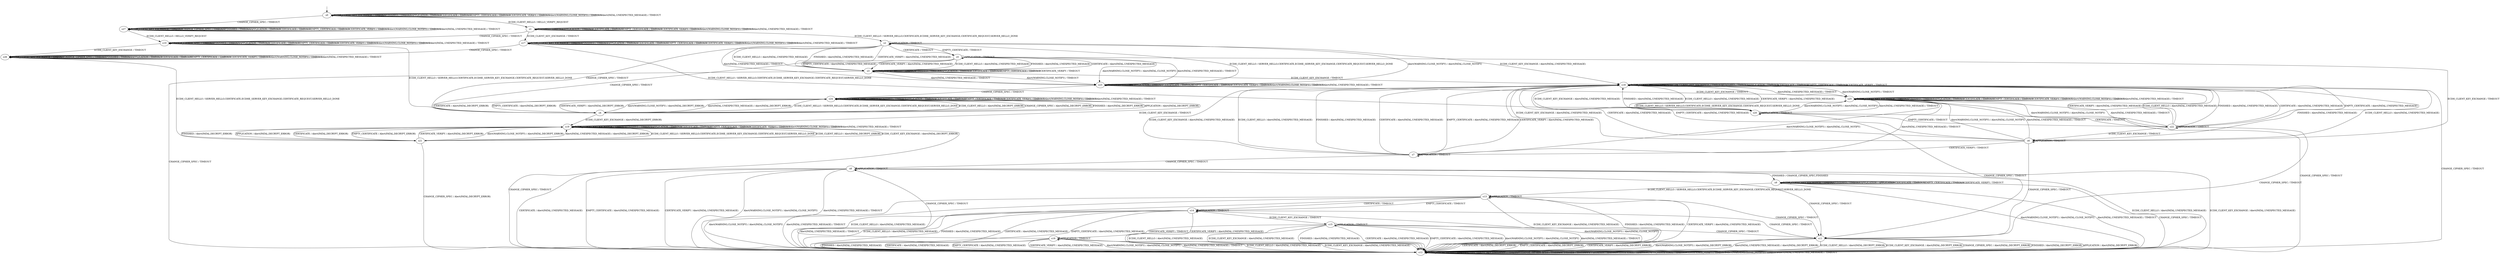 digraph h5 {
s0 [label="s0"];
s1 [label="s1"];
s27 [label="s27"];
s2 [label="s2"];
s10 [label="s10"];
s17 [label="s17"];
s3 [label="s3"];
s4 [label="s4"];
s5 [label="s5"];
s18 [label="s18"];
s20 [label="s20"];
s23 [label="s23"];
s26 [label="s26"];
s6 [label="s6"];
s12 [label="s12"];
s19 [label="s19"];
s22 [label="s22"];
s24 [label="s24"];
s7 [label="s7"];
s11 [label="s11"];
s21 [label="s21"];
s25 [label="s25"];
s8 [label="s8"];
s9 [label="s9"];
s13 [label="s13"];
s14 [label="s14"];
s15 [label="s15"];
s16 [label="s16"];
s0 -> s1 [label="ECDH_CLIENT_HELLO / HELLO_VERIFY_REQUEST"];
s0 -> s0 [label="ECDH_CLIENT_KEY_EXCHANGE / TIMEOUT"];
s0 -> s27 [label="CHANGE_CIPHER_SPEC / TIMEOUT"];
s0 -> s0 [label="FINISHED / TIMEOUT"];
s0 -> s0 [label="APPLICATION / TIMEOUT"];
s0 -> s0 [label="CERTIFICATE / TIMEOUT"];
s0 -> s0 [label="EMPTY_CERTIFICATE / TIMEOUT"];
s0 -> s0 [label="CERTIFICATE_VERIFY / TIMEOUT"];
s0 -> s0 [label="Alert(WARNING,CLOSE_NOTIFY) / TIMEOUT"];
s0 -> s0 [label="Alert(FATAL,UNEXPECTED_MESSAGE) / TIMEOUT"];
s1 -> s2 [label="ECDH_CLIENT_HELLO / SERVER_HELLO,CERTIFICATE,ECDHE_SERVER_KEY_EXCHANGE,CERTIFICATE_REQUEST,SERVER_HELLO_DONE"];
s1 -> s17 [label="ECDH_CLIENT_KEY_EXCHANGE / TIMEOUT"];
s1 -> s10 [label="CHANGE_CIPHER_SPEC / TIMEOUT"];
s1 -> s1 [label="FINISHED / TIMEOUT"];
s1 -> s1 [label="APPLICATION / TIMEOUT"];
s1 -> s1 [label="CERTIFICATE / TIMEOUT"];
s1 -> s1 [label="EMPTY_CERTIFICATE / TIMEOUT"];
s1 -> s1 [label="CERTIFICATE_VERIFY / TIMEOUT"];
s1 -> s1 [label="Alert(WARNING,CLOSE_NOTIFY) / TIMEOUT"];
s1 -> s1 [label="Alert(FATAL,UNEXPECTED_MESSAGE) / TIMEOUT"];
s27 -> s10 [label="ECDH_CLIENT_HELLO / HELLO_VERIFY_REQUEST"];
s27 -> s27 [label="ECDH_CLIENT_KEY_EXCHANGE / TIMEOUT"];
s27 -> s27 [label="CHANGE_CIPHER_SPEC / TIMEOUT"];
s27 -> s27 [label="FINISHED / TIMEOUT"];
s27 -> s27 [label="APPLICATION / TIMEOUT"];
s27 -> s27 [label="CERTIFICATE / TIMEOUT"];
s27 -> s27 [label="EMPTY_CERTIFICATE / TIMEOUT"];
s27 -> s27 [label="CERTIFICATE_VERIFY / TIMEOUT"];
s27 -> s27 [label="Alert(WARNING,CLOSE_NOTIFY) / TIMEOUT"];
s27 -> s27 [label="Alert(FATAL,UNEXPECTED_MESSAGE) / TIMEOUT"];
s2 -> s3 [label="ECDH_CLIENT_HELLO / Alert(FATAL,UNEXPECTED_MESSAGE)"];
s2 -> s18 [label="ECDH_CLIENT_KEY_EXCHANGE / Alert(FATAL,UNEXPECTED_MESSAGE)"];
s2 -> s4 [label="CHANGE_CIPHER_SPEC / TIMEOUT"];
s2 -> s3 [label="FINISHED / Alert(FATAL,UNEXPECTED_MESSAGE)"];
s2 -> s2 [label="APPLICATION / TIMEOUT"];
s2 -> s5 [label="CERTIFICATE / TIMEOUT"];
s2 -> s5 [label="EMPTY_CERTIFICATE / TIMEOUT"];
s2 -> s3 [label="CERTIFICATE_VERIFY / Alert(FATAL,UNEXPECTED_MESSAGE)"];
s2 -> s23 [label="Alert(WARNING,CLOSE_NOTIFY) / Alert(FATAL,CLOSE_NOTIFY)"];
s2 -> s23 [label="Alert(FATAL,UNEXPECTED_MESSAGE) / TIMEOUT"];
s10 -> s4 [label="ECDH_CLIENT_HELLO / SERVER_HELLO,CERTIFICATE,ECDHE_SERVER_KEY_EXCHANGE,CERTIFICATE_REQUEST,SERVER_HELLO_DONE"];
s10 -> s26 [label="ECDH_CLIENT_KEY_EXCHANGE / TIMEOUT"];
s10 -> s10 [label="CHANGE_CIPHER_SPEC / TIMEOUT"];
s10 -> s10 [label="FINISHED / TIMEOUT"];
s10 -> s10 [label="APPLICATION / TIMEOUT"];
s10 -> s10 [label="CERTIFICATE / TIMEOUT"];
s10 -> s10 [label="EMPTY_CERTIFICATE / TIMEOUT"];
s10 -> s10 [label="CERTIFICATE_VERIFY / TIMEOUT"];
s10 -> s10 [label="Alert(WARNING,CLOSE_NOTIFY) / TIMEOUT"];
s10 -> s10 [label="Alert(FATAL,UNEXPECTED_MESSAGE) / TIMEOUT"];
s17 -> s20 [label="ECDH_CLIENT_HELLO / SERVER_HELLO,CERTIFICATE,ECDHE_SERVER_KEY_EXCHANGE,CERTIFICATE_REQUEST,SERVER_HELLO_DONE"];
s17 -> s17 [label="ECDH_CLIENT_KEY_EXCHANGE / TIMEOUT"];
s17 -> s26 [label="CHANGE_CIPHER_SPEC / TIMEOUT"];
s17 -> s17 [label="FINISHED / TIMEOUT"];
s17 -> s17 [label="APPLICATION / TIMEOUT"];
s17 -> s17 [label="CERTIFICATE / TIMEOUT"];
s17 -> s17 [label="EMPTY_CERTIFICATE / TIMEOUT"];
s17 -> s17 [label="CERTIFICATE_VERIFY / TIMEOUT"];
s17 -> s17 [label="Alert(WARNING,CLOSE_NOTIFY) / TIMEOUT"];
s17 -> s17 [label="Alert(FATAL,UNEXPECTED_MESSAGE) / TIMEOUT"];
s3 -> s3 [label="ECDH_CLIENT_HELLO / TIMEOUT"];
s3 -> s18 [label="ECDH_CLIENT_KEY_EXCHANGE / TIMEOUT"];
s3 -> s12 [label="CHANGE_CIPHER_SPEC / TIMEOUT"];
s3 -> s3 [label="FINISHED / TIMEOUT"];
s3 -> s3 [label="APPLICATION / TIMEOUT"];
s3 -> s3 [label="CERTIFICATE / TIMEOUT"];
s3 -> s3 [label="EMPTY_CERTIFICATE / TIMEOUT"];
s3 -> s3 [label="CERTIFICATE_VERIFY / TIMEOUT"];
s3 -> s23 [label="Alert(WARNING,CLOSE_NOTIFY) / TIMEOUT"];
s3 -> s23 [label="Alert(FATAL,UNEXPECTED_MESSAGE) / TIMEOUT"];
s4 -> s24 [label="ECDH_CLIENT_HELLO / Alert(FATAL,DECRYPT_ERROR)"];
s4 -> s19 [label="ECDH_CLIENT_KEY_EXCHANGE / Alert(FATAL,DECRYPT_ERROR)"];
s4 -> s24 [label="CHANGE_CIPHER_SPEC / Alert(FATAL,DECRYPT_ERROR)"];
s4 -> s24 [label="FINISHED / Alert(FATAL,DECRYPT_ERROR)"];
s4 -> s24 [label="APPLICATION / Alert(FATAL,DECRYPT_ERROR)"];
s4 -> s24 [label="CERTIFICATE / Alert(FATAL,DECRYPT_ERROR)"];
s4 -> s24 [label="EMPTY_CERTIFICATE / Alert(FATAL,DECRYPT_ERROR)"];
s4 -> s24 [label="CERTIFICATE_VERIFY / Alert(FATAL,DECRYPT_ERROR)"];
s4 -> s24 [label="Alert(WARNING,CLOSE_NOTIFY) / Alert(FATAL,DECRYPT_ERROR)"];
s4 -> s24 [label="Alert(FATAL,UNEXPECTED_MESSAGE) / Alert(FATAL,DECRYPT_ERROR)"];
s5 -> s3 [label="ECDH_CLIENT_HELLO / Alert(FATAL,UNEXPECTED_MESSAGE)"];
s5 -> s6 [label="ECDH_CLIENT_KEY_EXCHANGE / TIMEOUT"];
s5 -> s4 [label="CHANGE_CIPHER_SPEC / TIMEOUT"];
s5 -> s3 [label="FINISHED / Alert(FATAL,UNEXPECTED_MESSAGE)"];
s5 -> s5 [label="APPLICATION / TIMEOUT"];
s5 -> s3 [label="CERTIFICATE / Alert(FATAL,UNEXPECTED_MESSAGE)"];
s5 -> s3 [label="EMPTY_CERTIFICATE / Alert(FATAL,UNEXPECTED_MESSAGE)"];
s5 -> s3 [label="CERTIFICATE_VERIFY / Alert(FATAL,UNEXPECTED_MESSAGE)"];
s5 -> s23 [label="Alert(WARNING,CLOSE_NOTIFY) / Alert(FATAL,CLOSE_NOTIFY)"];
s5 -> s23 [label="Alert(FATAL,UNEXPECTED_MESSAGE) / TIMEOUT"];
s18 -> s18 [label="ECDH_CLIENT_HELLO / TIMEOUT"];
s18 -> s18 [label="ECDH_CLIENT_KEY_EXCHANGE / TIMEOUT"];
s18 -> s12 [label="CHANGE_CIPHER_SPEC / TIMEOUT"];
s18 -> s18 [label="FINISHED / TIMEOUT"];
s18 -> s18 [label="APPLICATION / TIMEOUT"];
s18 -> s18 [label="CERTIFICATE / TIMEOUT"];
s18 -> s18 [label="EMPTY_CERTIFICATE / TIMEOUT"];
s18 -> s18 [label="CERTIFICATE_VERIFY / TIMEOUT"];
s18 -> s25 [label="Alert(WARNING,CLOSE_NOTIFY) / TIMEOUT"];
s18 -> s25 [label="Alert(FATAL,UNEXPECTED_MESSAGE) / TIMEOUT"];
s20 -> s18 [label="ECDH_CLIENT_HELLO / Alert(FATAL,UNEXPECTED_MESSAGE)"];
s20 -> s18 [label="ECDH_CLIENT_KEY_EXCHANGE / Alert(FATAL,UNEXPECTED_MESSAGE)"];
s20 -> s11 [label="CHANGE_CIPHER_SPEC / TIMEOUT"];
s20 -> s18 [label="FINISHED / Alert(FATAL,UNEXPECTED_MESSAGE)"];
s20 -> s20 [label="APPLICATION / TIMEOUT"];
s20 -> s22 [label="CERTIFICATE / TIMEOUT"];
s20 -> s22 [label="EMPTY_CERTIFICATE / TIMEOUT"];
s20 -> s18 [label="CERTIFICATE_VERIFY / Alert(FATAL,UNEXPECTED_MESSAGE)"];
s20 -> s25 [label="Alert(WARNING,CLOSE_NOTIFY) / Alert(FATAL,CLOSE_NOTIFY)"];
s20 -> s25 [label="Alert(FATAL,UNEXPECTED_MESSAGE) / TIMEOUT"];
s23 -> s2 [label="ECDH_CLIENT_HELLO / SERVER_HELLO,CERTIFICATE,ECDHE_SERVER_KEY_EXCHANGE,CERTIFICATE_REQUEST,SERVER_HELLO_DONE"];
s23 -> s25 [label="ECDH_CLIENT_KEY_EXCHANGE / TIMEOUT"];
s23 -> s24 [label="CHANGE_CIPHER_SPEC / TIMEOUT"];
s23 -> s23 [label="FINISHED / TIMEOUT"];
s23 -> s23 [label="APPLICATION / TIMEOUT"];
s23 -> s23 [label="CERTIFICATE / TIMEOUT"];
s23 -> s23 [label="EMPTY_CERTIFICATE / TIMEOUT"];
s23 -> s23 [label="CERTIFICATE_VERIFY / TIMEOUT"];
s23 -> s23 [label="Alert(WARNING,CLOSE_NOTIFY) / TIMEOUT"];
s23 -> s23 [label="Alert(FATAL,UNEXPECTED_MESSAGE) / TIMEOUT"];
s26 -> s21 [label="ECDH_CLIENT_HELLO / SERVER_HELLO,CERTIFICATE,ECDHE_SERVER_KEY_EXCHANGE,CERTIFICATE_REQUEST,SERVER_HELLO_DONE"];
s26 -> s26 [label="ECDH_CLIENT_KEY_EXCHANGE / TIMEOUT"];
s26 -> s26 [label="CHANGE_CIPHER_SPEC / TIMEOUT"];
s26 -> s26 [label="FINISHED / TIMEOUT"];
s26 -> s26 [label="APPLICATION / TIMEOUT"];
s26 -> s26 [label="CERTIFICATE / TIMEOUT"];
s26 -> s26 [label="EMPTY_CERTIFICATE / TIMEOUT"];
s26 -> s26 [label="CERTIFICATE_VERIFY / TIMEOUT"];
s26 -> s26 [label="Alert(WARNING,CLOSE_NOTIFY) / TIMEOUT"];
s26 -> s26 [label="Alert(FATAL,UNEXPECTED_MESSAGE) / TIMEOUT"];
s6 -> s18 [label="ECDH_CLIENT_HELLO / Alert(FATAL,UNEXPECTED_MESSAGE)"];
s6 -> s18 [label="ECDH_CLIENT_KEY_EXCHANGE / Alert(FATAL,UNEXPECTED_MESSAGE)"];
s6 -> s11 [label="CHANGE_CIPHER_SPEC / TIMEOUT"];
s6 -> s18 [label="FINISHED / Alert(FATAL,UNEXPECTED_MESSAGE)"];
s6 -> s6 [label="APPLICATION / TIMEOUT"];
s6 -> s18 [label="CERTIFICATE / Alert(FATAL,UNEXPECTED_MESSAGE)"];
s6 -> s18 [label="EMPTY_CERTIFICATE / Alert(FATAL,UNEXPECTED_MESSAGE)"];
s6 -> s7 [label="CERTIFICATE_VERIFY / TIMEOUT"];
s6 -> s25 [label="Alert(WARNING,CLOSE_NOTIFY) / Alert(FATAL,CLOSE_NOTIFY)"];
s6 -> s25 [label="Alert(FATAL,UNEXPECTED_MESSAGE) / TIMEOUT"];
s12 -> s12 [label="ECDH_CLIENT_HELLO / TIMEOUT"];
s12 -> s12 [label="ECDH_CLIENT_KEY_EXCHANGE / TIMEOUT"];
s12 -> s12 [label="CHANGE_CIPHER_SPEC / TIMEOUT"];
s12 -> s12 [label="FINISHED / TIMEOUT"];
s12 -> s12 [label="APPLICATION / TIMEOUT"];
s12 -> s12 [label="CERTIFICATE / TIMEOUT"];
s12 -> s12 [label="EMPTY_CERTIFICATE / TIMEOUT"];
s12 -> s12 [label="CERTIFICATE_VERIFY / TIMEOUT"];
s12 -> s12 [label="Alert(WARNING,CLOSE_NOTIFY) / TIMEOUT"];
s12 -> s12 [label="Alert(FATAL,UNEXPECTED_MESSAGE) / TIMEOUT"];
s19 -> s21 [label="ECDH_CLIENT_HELLO / SERVER_HELLO,CERTIFICATE,ECDHE_SERVER_KEY_EXCHANGE,CERTIFICATE_REQUEST,SERVER_HELLO_DONE"];
s19 -> s19 [label="ECDH_CLIENT_KEY_EXCHANGE / TIMEOUT"];
s19 -> s12 [label="CHANGE_CIPHER_SPEC / TIMEOUT"];
s19 -> s19 [label="FINISHED / TIMEOUT"];
s19 -> s19 [label="APPLICATION / TIMEOUT"];
s19 -> s19 [label="CERTIFICATE / TIMEOUT"];
s19 -> s19 [label="EMPTY_CERTIFICATE / TIMEOUT"];
s19 -> s19 [label="CERTIFICATE_VERIFY / TIMEOUT"];
s19 -> s19 [label="Alert(WARNING,CLOSE_NOTIFY) / TIMEOUT"];
s19 -> s19 [label="Alert(FATAL,UNEXPECTED_MESSAGE) / TIMEOUT"];
s22 -> s18 [label="ECDH_CLIENT_HELLO / Alert(FATAL,UNEXPECTED_MESSAGE)"];
s22 -> s6 [label="ECDH_CLIENT_KEY_EXCHANGE / TIMEOUT"];
s22 -> s11 [label="CHANGE_CIPHER_SPEC / TIMEOUT"];
s22 -> s18 [label="FINISHED / Alert(FATAL,UNEXPECTED_MESSAGE)"];
s22 -> s22 [label="APPLICATION / TIMEOUT"];
s22 -> s18 [label="CERTIFICATE / Alert(FATAL,UNEXPECTED_MESSAGE)"];
s22 -> s18 [label="EMPTY_CERTIFICATE / Alert(FATAL,UNEXPECTED_MESSAGE)"];
s22 -> s18 [label="CERTIFICATE_VERIFY / Alert(FATAL,UNEXPECTED_MESSAGE)"];
s22 -> s25 [label="Alert(WARNING,CLOSE_NOTIFY) / Alert(FATAL,CLOSE_NOTIFY)"];
s22 -> s25 [label="Alert(FATAL,UNEXPECTED_MESSAGE) / TIMEOUT"];
s24 -> s4 [label="ECDH_CLIENT_HELLO / SERVER_HELLO,CERTIFICATE,ECDHE_SERVER_KEY_EXCHANGE,CERTIFICATE_REQUEST,SERVER_HELLO_DONE"];
s24 -> s19 [label="ECDH_CLIENT_KEY_EXCHANGE / TIMEOUT"];
s24 -> s24 [label="CHANGE_CIPHER_SPEC / TIMEOUT"];
s24 -> s24 [label="FINISHED / TIMEOUT"];
s24 -> s24 [label="APPLICATION / TIMEOUT"];
s24 -> s24 [label="CERTIFICATE / TIMEOUT"];
s24 -> s24 [label="EMPTY_CERTIFICATE / TIMEOUT"];
s24 -> s24 [label="CERTIFICATE_VERIFY / TIMEOUT"];
s24 -> s24 [label="Alert(WARNING,CLOSE_NOTIFY) / TIMEOUT"];
s24 -> s24 [label="Alert(FATAL,UNEXPECTED_MESSAGE) / TIMEOUT"];
s7 -> s18 [label="ECDH_CLIENT_HELLO / Alert(FATAL,UNEXPECTED_MESSAGE)"];
s7 -> s18 [label="ECDH_CLIENT_KEY_EXCHANGE / Alert(FATAL,UNEXPECTED_MESSAGE)"];
s7 -> s8 [label="CHANGE_CIPHER_SPEC / TIMEOUT"];
s7 -> s18 [label="FINISHED / Alert(FATAL,UNEXPECTED_MESSAGE)"];
s7 -> s7 [label="APPLICATION / TIMEOUT"];
s7 -> s18 [label="CERTIFICATE / Alert(FATAL,UNEXPECTED_MESSAGE)"];
s7 -> s18 [label="EMPTY_CERTIFICATE / Alert(FATAL,UNEXPECTED_MESSAGE)"];
s7 -> s18 [label="CERTIFICATE_VERIFY / Alert(FATAL,UNEXPECTED_MESSAGE)"];
s7 -> s25 [label="Alert(WARNING,CLOSE_NOTIFY) / Alert(FATAL,CLOSE_NOTIFY)"];
s7 -> s25 [label="Alert(FATAL,UNEXPECTED_MESSAGE) / TIMEOUT"];
s11 -> s12 [label="ECDH_CLIENT_HELLO / Alert(FATAL,DECRYPT_ERROR)"];
s11 -> s12 [label="ECDH_CLIENT_KEY_EXCHANGE / Alert(FATAL,DECRYPT_ERROR)"];
s11 -> s12 [label="CHANGE_CIPHER_SPEC / Alert(FATAL,DECRYPT_ERROR)"];
s11 -> s12 [label="FINISHED / Alert(FATAL,DECRYPT_ERROR)"];
s11 -> s12 [label="APPLICATION / Alert(FATAL,DECRYPT_ERROR)"];
s11 -> s12 [label="CERTIFICATE / Alert(FATAL,DECRYPT_ERROR)"];
s11 -> s12 [label="EMPTY_CERTIFICATE / Alert(FATAL,DECRYPT_ERROR)"];
s11 -> s12 [label="CERTIFICATE_VERIFY / Alert(FATAL,DECRYPT_ERROR)"];
s11 -> s12 [label="Alert(WARNING,CLOSE_NOTIFY) / Alert(FATAL,DECRYPT_ERROR)"];
s11 -> s12 [label="Alert(FATAL,UNEXPECTED_MESSAGE) / Alert(FATAL,DECRYPT_ERROR)"];
s21 -> s19 [label="ECDH_CLIENT_HELLO / Alert(FATAL,DECRYPT_ERROR)"];
s21 -> s19 [label="ECDH_CLIENT_KEY_EXCHANGE / Alert(FATAL,DECRYPT_ERROR)"];
s21 -> s12 [label="CHANGE_CIPHER_SPEC / Alert(FATAL,DECRYPT_ERROR)"];
s21 -> s19 [label="FINISHED / Alert(FATAL,DECRYPT_ERROR)"];
s21 -> s19 [label="APPLICATION / Alert(FATAL,DECRYPT_ERROR)"];
s21 -> s19 [label="CERTIFICATE / Alert(FATAL,DECRYPT_ERROR)"];
s21 -> s19 [label="EMPTY_CERTIFICATE / Alert(FATAL,DECRYPT_ERROR)"];
s21 -> s19 [label="CERTIFICATE_VERIFY / Alert(FATAL,DECRYPT_ERROR)"];
s21 -> s19 [label="Alert(WARNING,CLOSE_NOTIFY) / Alert(FATAL,DECRYPT_ERROR)"];
s21 -> s19 [label="Alert(FATAL,UNEXPECTED_MESSAGE) / Alert(FATAL,DECRYPT_ERROR)"];
s25 -> s20 [label="ECDH_CLIENT_HELLO / SERVER_HELLO,CERTIFICATE,ECDHE_SERVER_KEY_EXCHANGE,CERTIFICATE_REQUEST,SERVER_HELLO_DONE"];
s25 -> s25 [label="ECDH_CLIENT_KEY_EXCHANGE / TIMEOUT"];
s25 -> s12 [label="CHANGE_CIPHER_SPEC / TIMEOUT"];
s25 -> s25 [label="FINISHED / TIMEOUT"];
s25 -> s25 [label="APPLICATION / TIMEOUT"];
s25 -> s25 [label="CERTIFICATE / TIMEOUT"];
s25 -> s25 [label="EMPTY_CERTIFICATE / TIMEOUT"];
s25 -> s25 [label="CERTIFICATE_VERIFY / TIMEOUT"];
s25 -> s25 [label="Alert(WARNING,CLOSE_NOTIFY) / TIMEOUT"];
s25 -> s25 [label="Alert(FATAL,UNEXPECTED_MESSAGE) / TIMEOUT"];
s8 -> s12 [label="ECDH_CLIENT_HELLO / Alert(FATAL,UNEXPECTED_MESSAGE)"];
s8 -> s12 [label="ECDH_CLIENT_KEY_EXCHANGE / Alert(FATAL,UNEXPECTED_MESSAGE)"];
s8 -> s11 [label="CHANGE_CIPHER_SPEC / TIMEOUT"];
s8 -> s9 [label="FINISHED / CHANGE_CIPHER_SPEC,FINISHED"];
s8 -> s8 [label="APPLICATION / TIMEOUT"];
s8 -> s12 [label="CERTIFICATE / Alert(FATAL,UNEXPECTED_MESSAGE)"];
s8 -> s12 [label="EMPTY_CERTIFICATE / Alert(FATAL,UNEXPECTED_MESSAGE)"];
s8 -> s12 [label="CERTIFICATE_VERIFY / Alert(FATAL,UNEXPECTED_MESSAGE)"];
s8 -> s12 [label="Alert(WARNING,CLOSE_NOTIFY) / Alert(FATAL,CLOSE_NOTIFY)"];
s8 -> s12 [label="Alert(FATAL,UNEXPECTED_MESSAGE) / TIMEOUT"];
s9 -> s13 [label="ECDH_CLIENT_HELLO / SERVER_HELLO,CERTIFICATE,ECDHE_SERVER_KEY_EXCHANGE,CERTIFICATE_REQUEST,SERVER_HELLO_DONE"];
s9 -> s9 [label="ECDH_CLIENT_KEY_EXCHANGE / TIMEOUT"];
s9 -> s12 [label="CHANGE_CIPHER_SPEC / TIMEOUT"];
s9 -> s9 [label="FINISHED / TIMEOUT"];
s9 -> s9 [label="APPLICATION / APPLICATION"];
s9 -> s9 [label="CERTIFICATE / TIMEOUT"];
s9 -> s9 [label="EMPTY_CERTIFICATE / TIMEOUT"];
s9 -> s9 [label="CERTIFICATE_VERIFY / TIMEOUT"];
s9 -> s12 [label="Alert(WARNING,CLOSE_NOTIFY) / Alert(FATAL,CLOSE_NOTIFY)"];
s9 -> s12 [label="Alert(FATAL,UNEXPECTED_MESSAGE) / TIMEOUT"];
s13 -> s12 [label="ECDH_CLIENT_HELLO / Alert(FATAL,UNEXPECTED_MESSAGE)"];
s13 -> s12 [label="ECDH_CLIENT_KEY_EXCHANGE / Alert(FATAL,UNEXPECTED_MESSAGE)"];
s13 -> s11 [label="CHANGE_CIPHER_SPEC / TIMEOUT"];
s13 -> s12 [label="FINISHED / Alert(FATAL,UNEXPECTED_MESSAGE)"];
s13 -> s13 [label="APPLICATION / TIMEOUT"];
s13 -> s14 [label="CERTIFICATE / TIMEOUT"];
s13 -> s14 [label="EMPTY_CERTIFICATE / TIMEOUT"];
s13 -> s12 [label="CERTIFICATE_VERIFY / Alert(FATAL,UNEXPECTED_MESSAGE)"];
s13 -> s12 [label="Alert(WARNING,CLOSE_NOTIFY) / Alert(FATAL,CLOSE_NOTIFY)"];
s13 -> s12 [label="Alert(FATAL,UNEXPECTED_MESSAGE) / TIMEOUT"];
s14 -> s12 [label="ECDH_CLIENT_HELLO / Alert(FATAL,UNEXPECTED_MESSAGE)"];
s14 -> s15 [label="ECDH_CLIENT_KEY_EXCHANGE / TIMEOUT"];
s14 -> s11 [label="CHANGE_CIPHER_SPEC / TIMEOUT"];
s14 -> s12 [label="FINISHED / Alert(FATAL,UNEXPECTED_MESSAGE)"];
s14 -> s14 [label="APPLICATION / TIMEOUT"];
s14 -> s12 [label="CERTIFICATE / Alert(FATAL,UNEXPECTED_MESSAGE)"];
s14 -> s12 [label="EMPTY_CERTIFICATE / Alert(FATAL,UNEXPECTED_MESSAGE)"];
s14 -> s12 [label="CERTIFICATE_VERIFY / Alert(FATAL,UNEXPECTED_MESSAGE)"];
s14 -> s12 [label="Alert(WARNING,CLOSE_NOTIFY) / Alert(FATAL,CLOSE_NOTIFY)"];
s14 -> s12 [label="Alert(FATAL,UNEXPECTED_MESSAGE) / TIMEOUT"];
s15 -> s12 [label="ECDH_CLIENT_HELLO / Alert(FATAL,UNEXPECTED_MESSAGE)"];
s15 -> s12 [label="ECDH_CLIENT_KEY_EXCHANGE / Alert(FATAL,UNEXPECTED_MESSAGE)"];
s15 -> s11 [label="CHANGE_CIPHER_SPEC / TIMEOUT"];
s15 -> s12 [label="FINISHED / Alert(FATAL,UNEXPECTED_MESSAGE)"];
s15 -> s15 [label="APPLICATION / TIMEOUT"];
s15 -> s12 [label="CERTIFICATE / Alert(FATAL,UNEXPECTED_MESSAGE)"];
s15 -> s12 [label="EMPTY_CERTIFICATE / Alert(FATAL,UNEXPECTED_MESSAGE)"];
s15 -> s16 [label="CERTIFICATE_VERIFY / TIMEOUT"];
s15 -> s12 [label="Alert(WARNING,CLOSE_NOTIFY) / Alert(FATAL,CLOSE_NOTIFY)"];
s15 -> s12 [label="Alert(FATAL,UNEXPECTED_MESSAGE) / TIMEOUT"];
s16 -> s12 [label="ECDH_CLIENT_HELLO / Alert(FATAL,UNEXPECTED_MESSAGE)"];
s16 -> s12 [label="ECDH_CLIENT_KEY_EXCHANGE / Alert(FATAL,UNEXPECTED_MESSAGE)"];
s16 -> s8 [label="CHANGE_CIPHER_SPEC / TIMEOUT"];
s16 -> s12 [label="FINISHED / Alert(FATAL,UNEXPECTED_MESSAGE)"];
s16 -> s16 [label="APPLICATION / TIMEOUT"];
s16 -> s12 [label="CERTIFICATE / Alert(FATAL,UNEXPECTED_MESSAGE)"];
s16 -> s12 [label="EMPTY_CERTIFICATE / Alert(FATAL,UNEXPECTED_MESSAGE)"];
s16 -> s12 [label="CERTIFICATE_VERIFY / Alert(FATAL,UNEXPECTED_MESSAGE)"];
s16 -> s12 [label="Alert(WARNING,CLOSE_NOTIFY) / Alert(FATAL,CLOSE_NOTIFY)"];
s16 -> s12 [label="Alert(FATAL,UNEXPECTED_MESSAGE) / TIMEOUT"];
__start0 [shape=none, label=""];
__start0 -> s0 [label=""];
}

